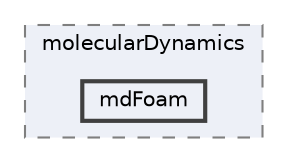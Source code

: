 digraph "applications/solvers/discreteMethods/molecularDynamics/mdFoam"
{
 // LATEX_PDF_SIZE
  bgcolor="transparent";
  edge [fontname=Helvetica,fontsize=10,labelfontname=Helvetica,labelfontsize=10];
  node [fontname=Helvetica,fontsize=10,shape=box,height=0.2,width=0.4];
  compound=true
  subgraph clusterdir_d7710ebd646f354d1444cb29608ef4d3 {
    graph [ bgcolor="#edf0f7", pencolor="grey50", label="molecularDynamics", fontname=Helvetica,fontsize=10 style="filled,dashed", URL="dir_d7710ebd646f354d1444cb29608ef4d3.html",tooltip=""]
  dir_aae9c1625c2b368191859dedb07a3a55 [label="mdFoam", fillcolor="#edf0f7", color="grey25", style="filled,bold", URL="dir_aae9c1625c2b368191859dedb07a3a55.html",tooltip=""];
  }
}
